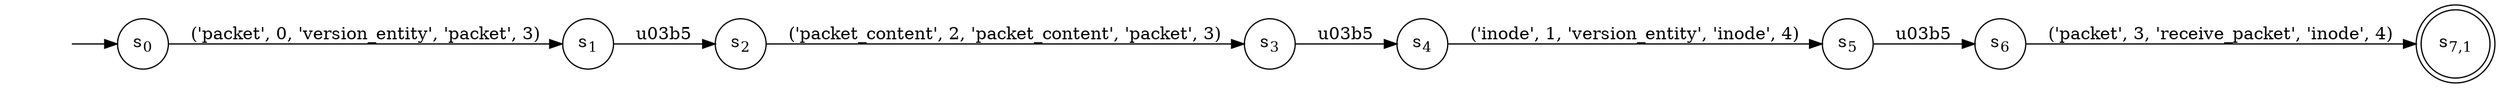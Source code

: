 digraph NFA {
    rankdir = LR;
    I [style = invis];
    I -> S0;
    S0 [label = <s<sub>0</sub>>, shape = circle];
    S1 [label = <s<sub>1</sub>>, shape = circle];
    S2 [label = <s<sub>2</sub>>, shape = circle];
    S3 [label = <s<sub>3</sub>>, shape = circle];
    S4 [label = <s<sub>4</sub>>, shape = circle];
    S5 [label = <s<sub>5</sub>>, shape = circle];
    S6 [label = <s<sub>6</sub>>, shape = circle];
    S7 [label = <s<sub>7,1</sub>>, shape = circle, peripheries = 2];
    S6 -> S7 [label = "('packet', 3, 'receive_packet', 'inode', 4)"];
    S5 -> S6 [label = "\u03b5"];
    S4 -> S5 [label = "('inode', 1, 'version_entity', 'inode', 4)"];
    S3 -> S4 [label = "\u03b5"];
    S2 -> S3 [label = "('packet_content', 2, 'packet_content', 'packet', 3)"];
    S1 -> S2 [label = "\u03b5"];
    S0 -> S1 [label = "('packet', 0, 'version_entity', 'packet', 3)"];
}
